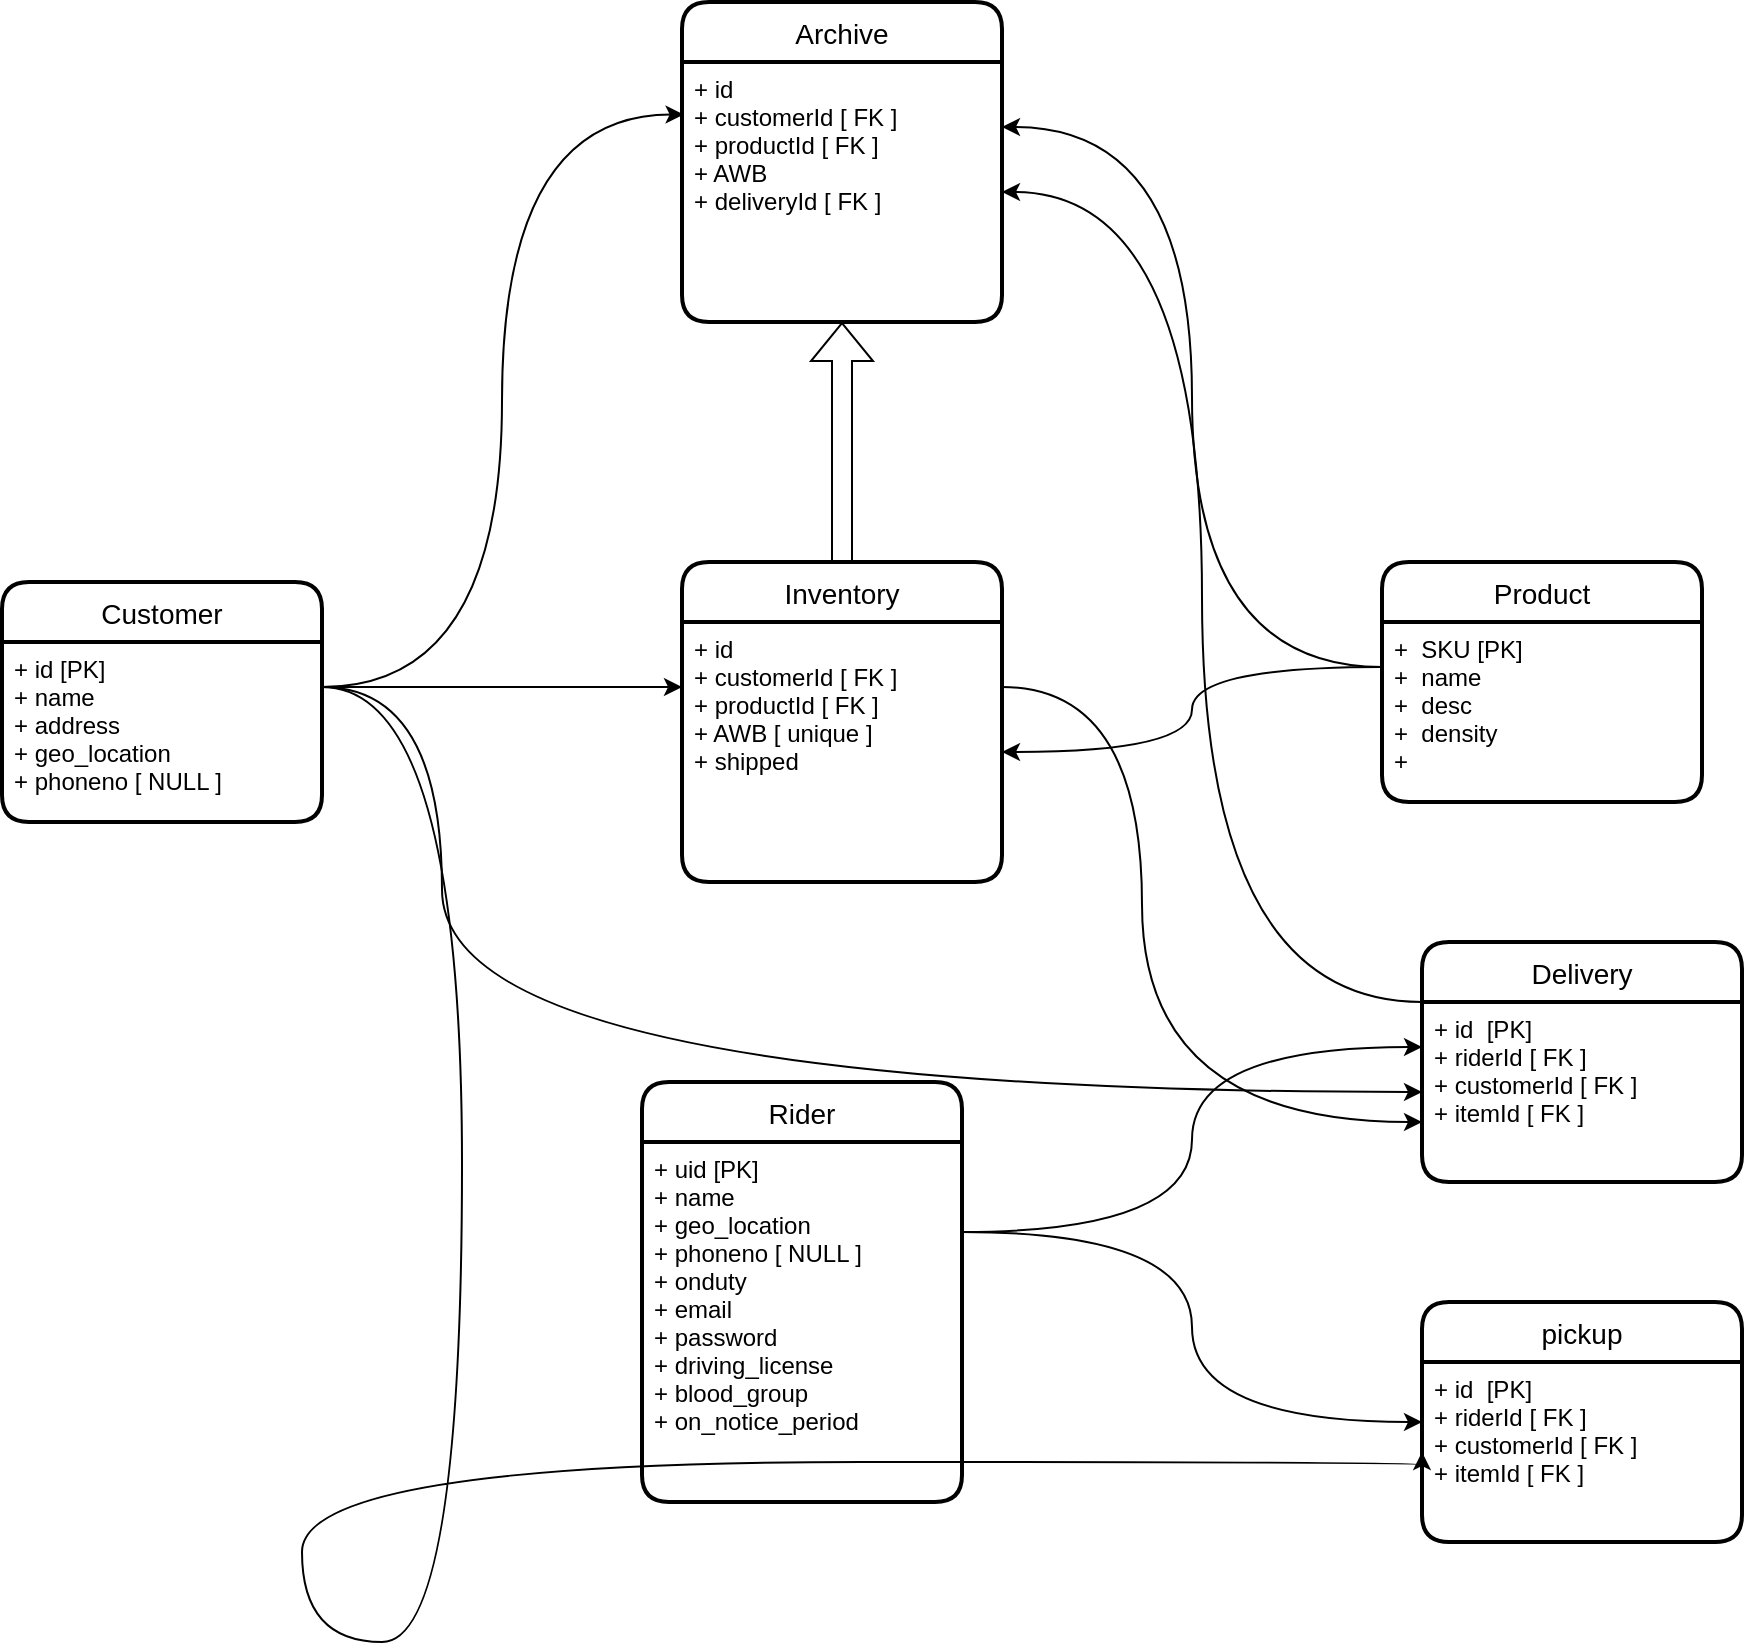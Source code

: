 <mxfile version="20.7.4" type="device"><diagram id="8JqgrD40SlaHSfq0kHZM" name="Page-1"><mxGraphModel dx="1456" dy="1802" grid="1" gridSize="10" guides="1" tooltips="1" connect="1" arrows="1" fold="1" page="1" pageScale="1" pageWidth="850" pageHeight="1100" math="0" shadow="0"><root><mxCell id="0"/><mxCell id="1" parent="0"/><mxCell id="w2_usK5gB-RarIdByIgm-111" value="Customer" style="swimlane;childLayout=stackLayout;horizontal=1;startSize=30;horizontalStack=0;rounded=1;fontSize=14;fontStyle=0;strokeWidth=2;resizeParent=0;resizeLast=1;shadow=0;dashed=0;align=center;strokeColor=default;fontFamily=Helvetica;fontColor=default;fillColor=none;" parent="1" vertex="1"><mxGeometry x="-100" y="140" width="160" height="120" as="geometry"><mxRectangle x="-100" y="440" width="80" height="30" as="alternateBounds"/></mxGeometry></mxCell><mxCell id="w2_usK5gB-RarIdByIgm-112" value="+ id [PK] &#10;+ name &#10;+ address&#10;+ geo_location&#10;+ phoneno [ NULL ]" style="align=left;strokeColor=none;fillColor=none;spacingLeft=4;fontSize=12;verticalAlign=top;resizable=0;rotatable=0;part=1;fontFamily=Helvetica;fontColor=default;startSize=0;" parent="w2_usK5gB-RarIdByIgm-111" vertex="1"><mxGeometry y="30" width="160" height="90" as="geometry"/></mxCell><mxCell id="w2_usK5gB-RarIdByIgm-113" value="Product" style="swimlane;childLayout=stackLayout;horizontal=1;startSize=30;horizontalStack=0;rounded=1;fontSize=14;fontStyle=0;strokeWidth=2;resizeParent=0;resizeLast=1;shadow=0;dashed=0;align=center;strokeColor=default;fontFamily=Helvetica;fontColor=default;fillColor=none;" parent="1" vertex="1"><mxGeometry x="590" y="130" width="160" height="120" as="geometry"><mxRectangle x="-100" y="440" width="80" height="30" as="alternateBounds"/></mxGeometry></mxCell><mxCell id="w2_usK5gB-RarIdByIgm-114" value="+  SKU [PK]&#10;+  name&#10;+  desc&#10;+  density&#10;+ " style="align=left;strokeColor=none;fillColor=none;spacingLeft=4;fontSize=12;verticalAlign=top;resizable=0;rotatable=0;part=1;fontFamily=Helvetica;fontColor=default;startSize=0;" parent="w2_usK5gB-RarIdByIgm-113" vertex="1"><mxGeometry y="30" width="160" height="90" as="geometry"/></mxCell><mxCell id="w2_usK5gB-RarIdByIgm-136" style="edgeStyle=orthogonalEdgeStyle;curved=1;rounded=0;orthogonalLoop=1;jettySize=auto;html=1;entryX=0.5;entryY=1;entryDx=0;entryDy=0;fontFamily=Helvetica;fontSize=12;fontColor=default;startSize=0;shape=flexArrow;" parent="1" source="w2_usK5gB-RarIdByIgm-116" target="w2_usK5gB-RarIdByIgm-135" edge="1"><mxGeometry relative="1" as="geometry"/></mxCell><mxCell id="w2_usK5gB-RarIdByIgm-116" value="Inventory" style="swimlane;childLayout=stackLayout;horizontal=1;startSize=30;horizontalStack=0;rounded=1;fontSize=14;fontStyle=0;strokeWidth=2;resizeParent=0;resizeLast=1;shadow=0;dashed=0;align=center;strokeColor=default;fontFamily=Helvetica;fontColor=default;fillColor=none;" parent="1" vertex="1"><mxGeometry x="240" y="130" width="160" height="160" as="geometry"><mxRectangle x="-100" y="440" width="80" height="30" as="alternateBounds"/></mxGeometry></mxCell><mxCell id="w2_usK5gB-RarIdByIgm-117" value="+ id &#10;+ customerId [ FK ]&#10;+ productId [ FK ]&#10;+ AWB [ unique ]&#10;+ shipped" style="align=left;strokeColor=none;fillColor=none;spacingLeft=4;fontSize=12;verticalAlign=top;resizable=0;rotatable=0;part=1;fontFamily=Helvetica;fontColor=default;startSize=0;" parent="w2_usK5gB-RarIdByIgm-116" vertex="1"><mxGeometry y="30" width="160" height="130" as="geometry"/></mxCell><mxCell id="w2_usK5gB-RarIdByIgm-119" value="Delivery" style="swimlane;childLayout=stackLayout;horizontal=1;startSize=30;horizontalStack=0;rounded=1;fontSize=14;fontStyle=0;strokeWidth=2;resizeParent=0;resizeLast=1;shadow=0;dashed=0;align=center;strokeColor=default;fontFamily=Helvetica;fontColor=default;fillColor=none;" parent="1" vertex="1"><mxGeometry x="610" y="320" width="160" height="120" as="geometry"><mxRectangle x="-100" y="440" width="80" height="30" as="alternateBounds"/></mxGeometry></mxCell><mxCell id="w2_usK5gB-RarIdByIgm-120" value="+ id  [PK]&#10;+ riderId [ FK ]&#10;+ customerId [ FK ]&#10;+ itemId [ FK ]" style="align=left;strokeColor=none;fillColor=none;spacingLeft=4;fontSize=12;verticalAlign=top;resizable=0;rotatable=0;part=1;fontFamily=Helvetica;fontColor=default;startSize=0;" parent="w2_usK5gB-RarIdByIgm-119" vertex="1"><mxGeometry y="30" width="160" height="90" as="geometry"/></mxCell><mxCell id="w2_usK5gB-RarIdByIgm-125" value="Rider" style="swimlane;childLayout=stackLayout;horizontal=1;startSize=30;horizontalStack=0;rounded=1;fontSize=14;fontStyle=0;strokeWidth=2;resizeParent=0;resizeLast=1;shadow=0;dashed=0;align=center;strokeColor=default;fontFamily=Helvetica;fontColor=default;fillColor=none;" parent="1" vertex="1"><mxGeometry x="220" y="390" width="160" height="210" as="geometry"><mxRectangle x="-100" y="440" width="80" height="30" as="alternateBounds"/></mxGeometry></mxCell><mxCell id="w2_usK5gB-RarIdByIgm-126" value="+ uid [PK] &#10;+ name &#10;+ geo_location&#10;+ phoneno [ NULL ]&#10;+ onduty&#10;+ email&#10;+ password&#10;+ driving_license&#10;+ blood_group&#10;+ on_notice_period" style="align=left;strokeColor=none;fillColor=none;spacingLeft=4;fontSize=12;verticalAlign=top;resizable=0;rotatable=0;part=1;fontFamily=Helvetica;fontColor=default;startSize=0;" parent="w2_usK5gB-RarIdByIgm-125" vertex="1"><mxGeometry y="30" width="160" height="180" as="geometry"/></mxCell><mxCell id="w2_usK5gB-RarIdByIgm-127" style="edgeStyle=orthogonalEdgeStyle;rounded=0;orthogonalLoop=1;jettySize=auto;html=1;exitX=1;exitY=0.25;exitDx=0;exitDy=0;entryX=0;entryY=0.75;entryDx=0;entryDy=0;fontFamily=Helvetica;fontSize=12;fontColor=default;startSize=0;curved=1;" parent="1" source="w2_usK5gB-RarIdByIgm-117" target="w2_usK5gB-RarIdByIgm-119" edge="1"><mxGeometry relative="1" as="geometry"><Array as="points"><mxPoint x="470" y="193"/><mxPoint x="470" y="410"/></Array></mxGeometry></mxCell><mxCell id="w2_usK5gB-RarIdByIgm-129" style="edgeStyle=orthogonalEdgeStyle;curved=1;rounded=0;orthogonalLoop=1;jettySize=auto;html=1;exitX=1;exitY=0.25;exitDx=0;exitDy=0;entryX=0;entryY=0.5;entryDx=0;entryDy=0;fontFamily=Helvetica;fontSize=12;fontColor=default;startSize=0;" parent="1" source="w2_usK5gB-RarIdByIgm-112" target="w2_usK5gB-RarIdByIgm-120" edge="1"><mxGeometry relative="1" as="geometry"><Array as="points"><mxPoint x="120" y="193"/><mxPoint x="120" y="395"/></Array></mxGeometry></mxCell><mxCell id="w2_usK5gB-RarIdByIgm-130" style="edgeStyle=orthogonalEdgeStyle;curved=1;rounded=0;orthogonalLoop=1;jettySize=auto;html=1;exitX=1;exitY=0.25;exitDx=0;exitDy=0;entryX=0;entryY=0.25;entryDx=0;entryDy=0;fontFamily=Helvetica;fontSize=12;fontColor=default;startSize=0;" parent="1" source="w2_usK5gB-RarIdByIgm-126" target="w2_usK5gB-RarIdByIgm-120" edge="1"><mxGeometry relative="1" as="geometry"/></mxCell><mxCell id="w2_usK5gB-RarIdByIgm-131" style="edgeStyle=orthogonalEdgeStyle;curved=1;rounded=0;orthogonalLoop=1;jettySize=auto;html=1;exitX=1;exitY=0.25;exitDx=0;exitDy=0;entryX=0;entryY=0.25;entryDx=0;entryDy=0;fontFamily=Helvetica;fontSize=12;fontColor=default;startSize=0;" parent="1" source="w2_usK5gB-RarIdByIgm-112" target="w2_usK5gB-RarIdByIgm-117" edge="1"><mxGeometry relative="1" as="geometry"/></mxCell><mxCell id="w2_usK5gB-RarIdByIgm-133" style="edgeStyle=orthogonalEdgeStyle;curved=1;rounded=0;orthogonalLoop=1;jettySize=auto;html=1;exitX=0;exitY=0.25;exitDx=0;exitDy=0;fontFamily=Helvetica;fontSize=12;fontColor=default;startSize=0;" parent="1" source="w2_usK5gB-RarIdByIgm-114" target="w2_usK5gB-RarIdByIgm-117" edge="1"><mxGeometry relative="1" as="geometry"/></mxCell><mxCell id="w2_usK5gB-RarIdByIgm-134" value="Archive" style="swimlane;childLayout=stackLayout;horizontal=1;startSize=30;horizontalStack=0;rounded=1;fontSize=14;fontStyle=0;strokeWidth=2;resizeParent=0;resizeLast=1;shadow=0;dashed=0;align=center;strokeColor=default;fontFamily=Helvetica;fontColor=default;fillColor=none;" parent="1" vertex="1"><mxGeometry x="240" y="-150" width="160" height="160" as="geometry"><mxRectangle x="-100" y="440" width="80" height="30" as="alternateBounds"/></mxGeometry></mxCell><mxCell id="w2_usK5gB-RarIdByIgm-135" value="+ id &#10;+ customerId [ FK ]&#10;+ productId [ FK ]&#10;+ AWB &#10;+ deliveryId [ FK ]" style="align=left;strokeColor=none;fillColor=none;spacingLeft=4;fontSize=12;verticalAlign=top;resizable=0;rotatable=0;part=1;fontFamily=Helvetica;fontColor=default;startSize=0;" parent="w2_usK5gB-RarIdByIgm-134" vertex="1"><mxGeometry y="30" width="160" height="130" as="geometry"/></mxCell><mxCell id="w2_usK5gB-RarIdByIgm-138" style="edgeStyle=orthogonalEdgeStyle;curved=1;rounded=0;orthogonalLoop=1;jettySize=auto;html=1;exitX=0;exitY=0;exitDx=0;exitDy=0;entryX=1;entryY=0.5;entryDx=0;entryDy=0;fontFamily=Helvetica;fontSize=12;fontColor=default;startSize=0;" parent="1" source="w2_usK5gB-RarIdByIgm-120" target="w2_usK5gB-RarIdByIgm-135" edge="1"><mxGeometry relative="1" as="geometry"><Array as="points"><mxPoint x="500" y="350"/><mxPoint x="500" y="-55"/></Array></mxGeometry></mxCell><mxCell id="w2_usK5gB-RarIdByIgm-139" style="edgeStyle=orthogonalEdgeStyle;curved=1;rounded=0;orthogonalLoop=1;jettySize=auto;html=1;exitX=0;exitY=0.25;exitDx=0;exitDy=0;entryX=1;entryY=0.25;entryDx=0;entryDy=0;fontFamily=Helvetica;fontSize=12;fontColor=default;startSize=0;" parent="1" source="w2_usK5gB-RarIdByIgm-114" target="w2_usK5gB-RarIdByIgm-135" edge="1"><mxGeometry relative="1" as="geometry"/></mxCell><mxCell id="w2_usK5gB-RarIdByIgm-140" style="edgeStyle=orthogonalEdgeStyle;curved=1;rounded=0;orthogonalLoop=1;jettySize=auto;html=1;exitX=1;exitY=0.25;exitDx=0;exitDy=0;entryX=0.005;entryY=0.202;entryDx=0;entryDy=0;entryPerimeter=0;fontFamily=Helvetica;fontSize=12;fontColor=default;startSize=0;" parent="1" source="w2_usK5gB-RarIdByIgm-112" target="w2_usK5gB-RarIdByIgm-135" edge="1"><mxGeometry relative="1" as="geometry"/></mxCell><mxCell id="w2_usK5gB-RarIdByIgm-141" value="pickup" style="swimlane;childLayout=stackLayout;horizontal=1;startSize=30;horizontalStack=0;rounded=1;fontSize=14;fontStyle=0;strokeWidth=2;resizeParent=0;resizeLast=1;shadow=0;dashed=0;align=center;strokeColor=default;fontFamily=Helvetica;fontColor=default;fillColor=none;" parent="1" vertex="1"><mxGeometry x="610" y="500" width="160" height="120" as="geometry"><mxRectangle x="-100" y="440" width="80" height="30" as="alternateBounds"/></mxGeometry></mxCell><mxCell id="w2_usK5gB-RarIdByIgm-142" value="+ id  [PK]&#10;+ riderId [ FK ]&#10;+ customerId [ FK ]&#10;+ itemId [ FK ]" style="align=left;strokeColor=none;fillColor=none;spacingLeft=4;fontSize=12;verticalAlign=top;resizable=0;rotatable=0;part=1;fontFamily=Helvetica;fontColor=default;startSize=0;" parent="w2_usK5gB-RarIdByIgm-141" vertex="1"><mxGeometry y="30" width="160" height="90" as="geometry"/></mxCell><mxCell id="w2_usK5gB-RarIdByIgm-144" style="edgeStyle=orthogonalEdgeStyle;curved=1;rounded=0;orthogonalLoop=1;jettySize=auto;html=1;exitX=1;exitY=0.25;exitDx=0;exitDy=0;entryX=0;entryY=0.5;entryDx=0;entryDy=0;fontFamily=Helvetica;fontSize=12;fontColor=default;startSize=0;" parent="1" source="w2_usK5gB-RarIdByIgm-126" target="w2_usK5gB-RarIdByIgm-141" edge="1"><mxGeometry relative="1" as="geometry"/></mxCell><mxCell id="w2_usK5gB-RarIdByIgm-145" style="edgeStyle=orthogonalEdgeStyle;curved=1;rounded=0;orthogonalLoop=1;jettySize=auto;html=1;exitX=1;exitY=0.25;exitDx=0;exitDy=0;entryX=0;entryY=0.5;entryDx=0;entryDy=0;fontFamily=Helvetica;fontSize=12;fontColor=default;startSize=0;" parent="1" source="w2_usK5gB-RarIdByIgm-112" target="w2_usK5gB-RarIdByIgm-142" edge="1"><mxGeometry relative="1" as="geometry"><Array as="points"><mxPoint x="130" y="193"/><mxPoint x="130" y="670"/><mxPoint x="50" y="670"/><mxPoint x="50" y="580"/><mxPoint x="610" y="580"/></Array></mxGeometry></mxCell></root></mxGraphModel></diagram></mxfile>